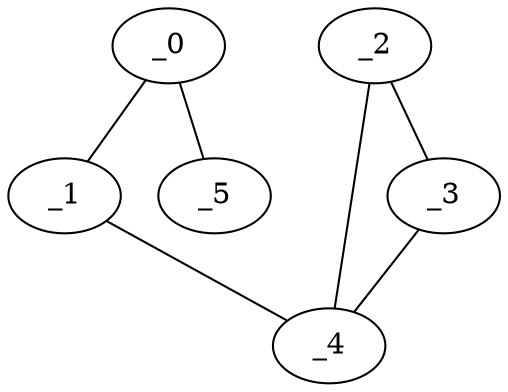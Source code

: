 graph WP1_0097 {
	_0	 [x="0.52",
		y="2.99"];
	_1	 [x="1.44567",
		y="0.867959"];
	_0 -- _1;
	_5	 [x="2.54259",
		y="0.924233"];
	_0 -- _5;
	_4	 [x="1.29482",
		y="1.90025"];
	_1 -- _4;
	_2	 [x="2.47913",
		y="3.00564"];
	_3	 [x="2.10664",
		y="0.50288"];
	_2 -- _3;
	_2 -- _4;
	_3 -- _4;
}
